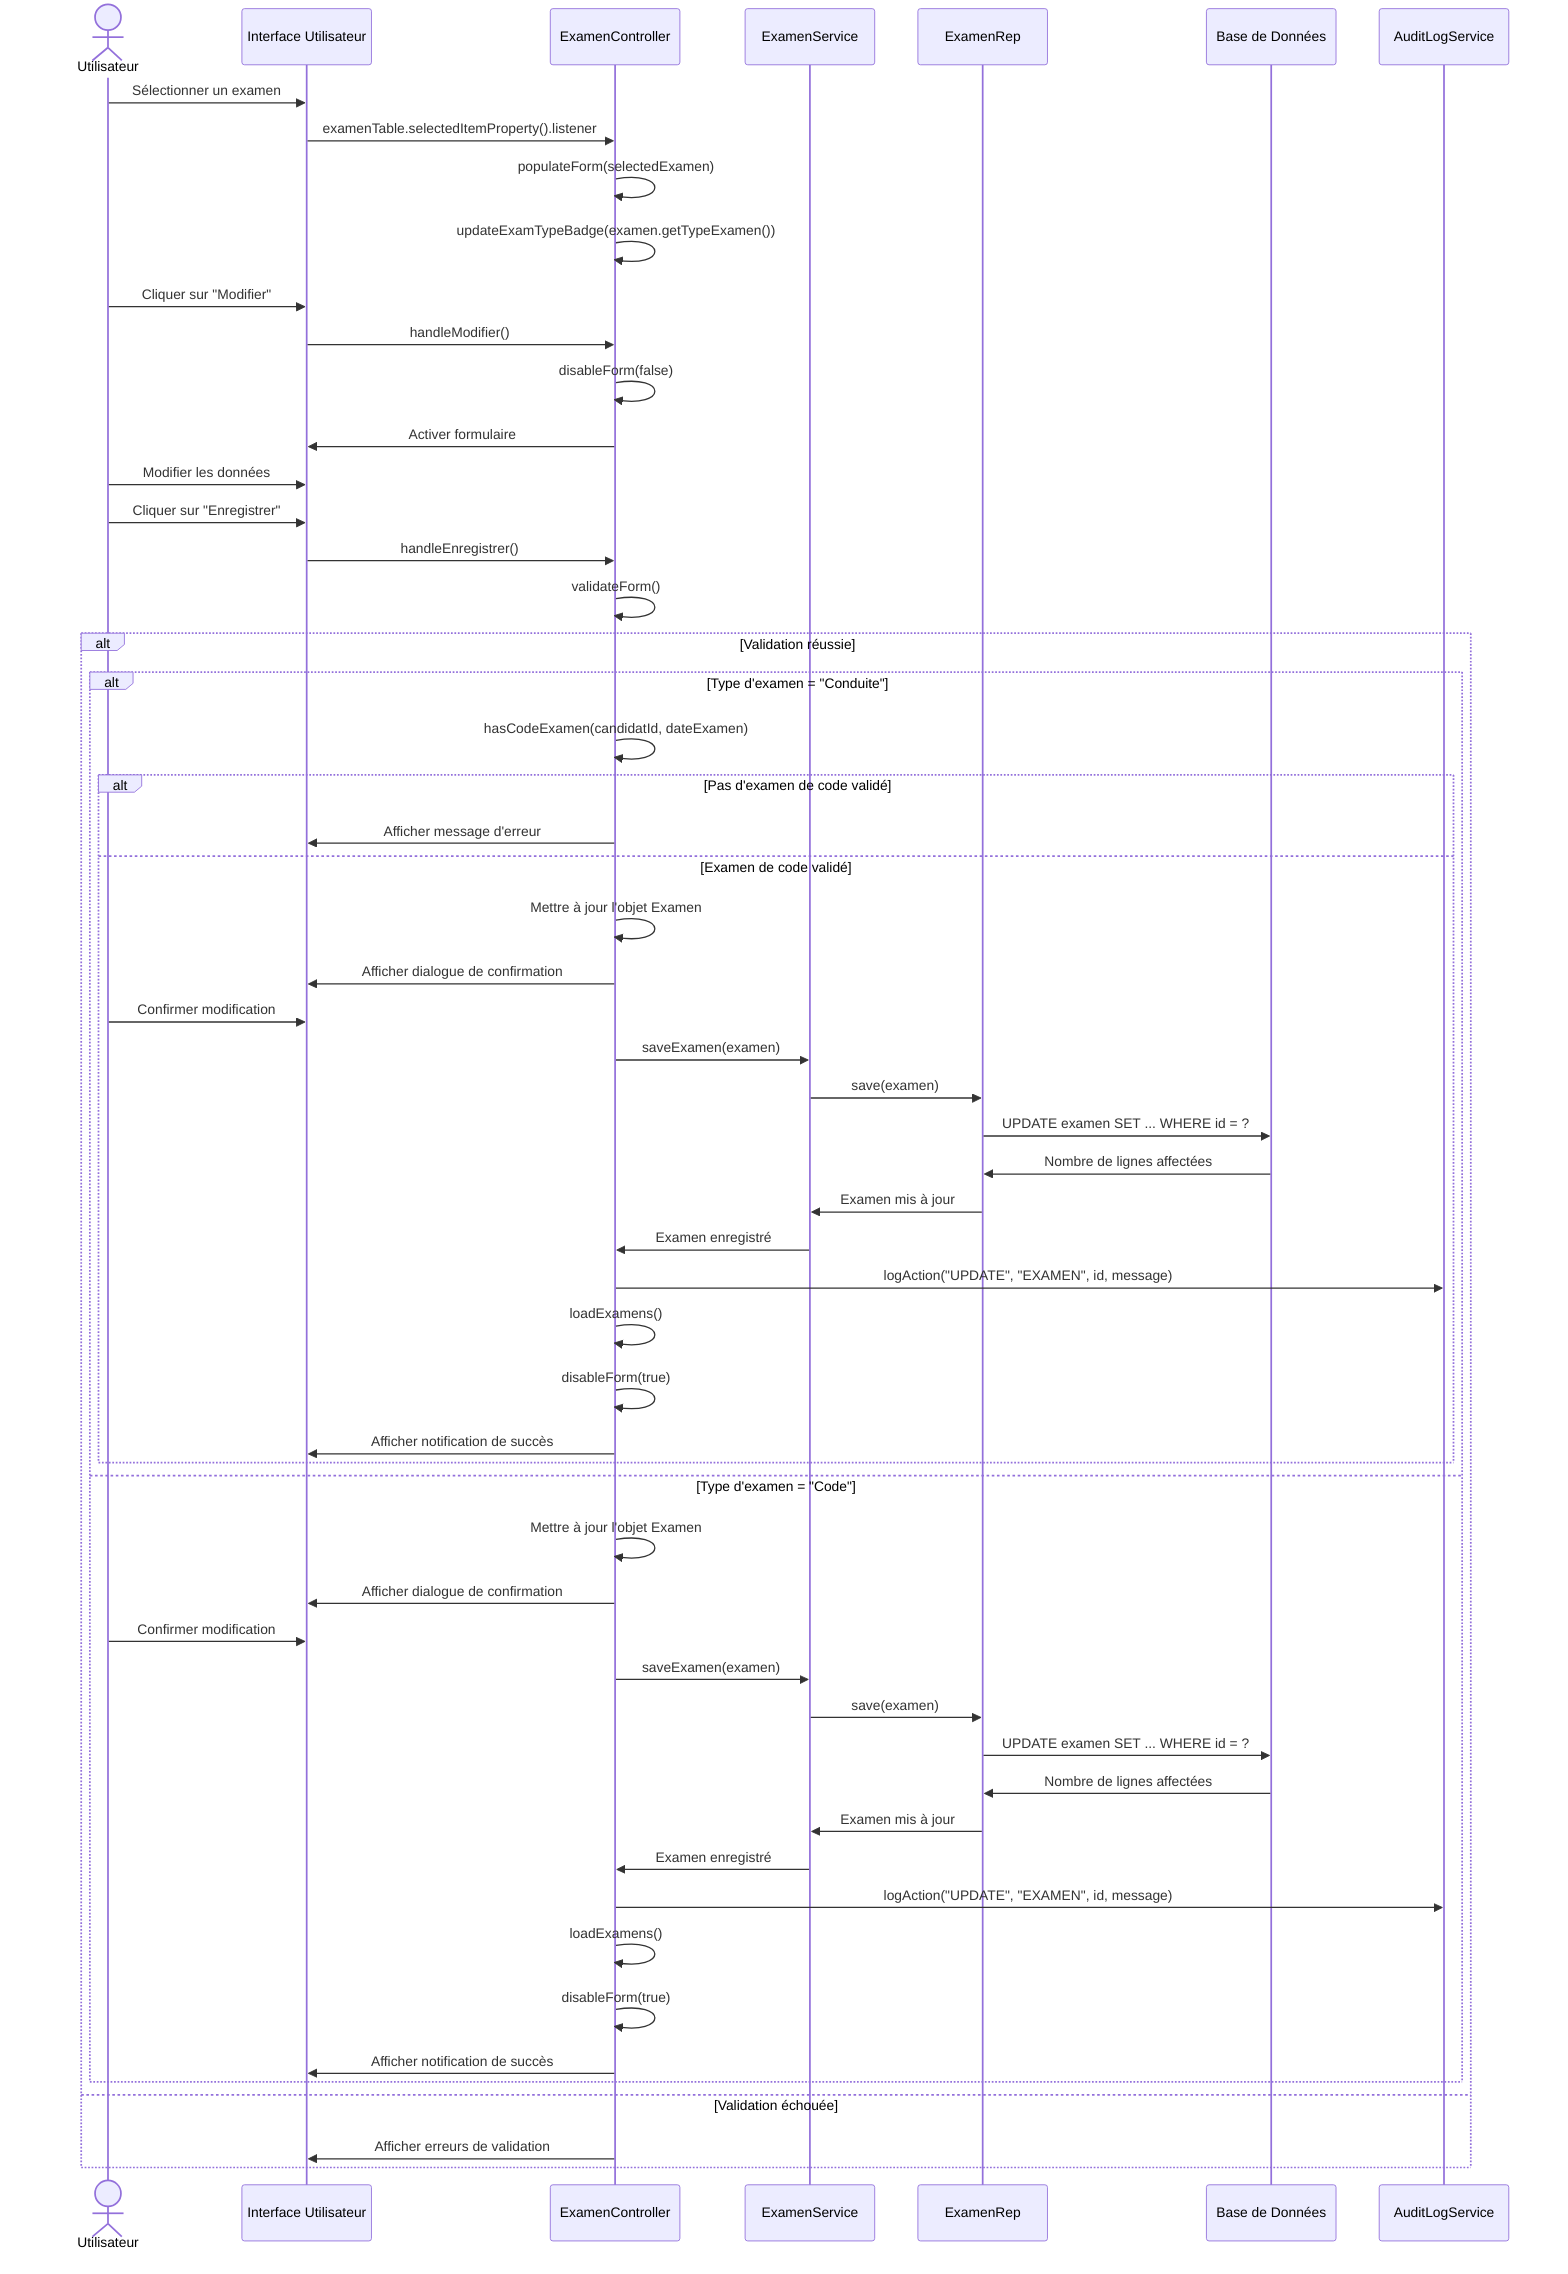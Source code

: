 sequenceDiagram
    actor Utilisateur
    participant IHM as Interface Utilisateur
    participant Ctrl as ExamenController
    participant Svc as ExamenService
    participant Rep as ExamenRep
    participant DB as Base de Données
    participant Audit as AuditLogService

    Utilisateur->>IHM: Sélectionner un examen
    IHM->>Ctrl: examenTable.selectedItemProperty().listener
    Ctrl->>Ctrl: populateForm(selectedExamen)
    Ctrl->>Ctrl: updateExamTypeBadge(examen.getTypeExamen())
    Utilisateur->>IHM: Cliquer sur "Modifier"
    IHM->>Ctrl: handleModifier()
    Ctrl->>Ctrl: disableForm(false)
    Ctrl->>IHM: Activer formulaire
    Utilisateur->>IHM: Modifier les données
    Utilisateur->>IHM: Cliquer sur "Enregistrer"
    IHM->>Ctrl: handleEnregistrer()
    Ctrl->>Ctrl: validateForm()
    alt Validation réussie
        alt Type d'examen = "Conduite"
            Ctrl->>Ctrl: hasCodeExamen(candidatId, dateExamen)
            alt Pas d'examen de code validé
                Ctrl->>IHM: Afficher message d'erreur
            else Examen de code validé
                Ctrl->>Ctrl: Mettre à jour l'objet Examen
                Ctrl->>IHM: Afficher dialogue de confirmation
                Utilisateur->>IHM: Confirmer modification
                Ctrl->>Svc: saveExamen(examen)
                Svc->>Rep: save(examen)
                Rep->>DB: UPDATE examen SET ... WHERE id = ?
                DB->>Rep: Nombre de lignes affectées
                Rep->>Svc: Examen mis à jour
                Svc->>Ctrl: Examen enregistré
                Ctrl->>Audit: logAction("UPDATE", "EXAMEN", id, message)
                Ctrl->>Ctrl: loadExamens()
                Ctrl->>Ctrl: disableForm(true)
                Ctrl->>IHM: Afficher notification de succès
            end
        else Type d'examen = "Code"
            Ctrl->>Ctrl: Mettre à jour l'objet Examen
            Ctrl->>IHM: Afficher dialogue de confirmation
            Utilisateur->>IHM: Confirmer modification
            Ctrl->>Svc: saveExamen(examen)
            Svc->>Rep: save(examen)
            Rep->>DB: UPDATE examen SET ... WHERE id = ?
            DB->>Rep: Nombre de lignes affectées
            Rep->>Svc: Examen mis à jour
            Svc->>Ctrl: Examen enregistré
            Ctrl->>Audit: logAction("UPDATE", "EXAMEN", id, message)
            Ctrl->>Ctrl: loadExamens()
            Ctrl->>Ctrl: disableForm(true)
            Ctrl->>IHM: Afficher notification de succès
        end
    else Validation échouée
        Ctrl->>IHM: Afficher erreurs de validation
    end